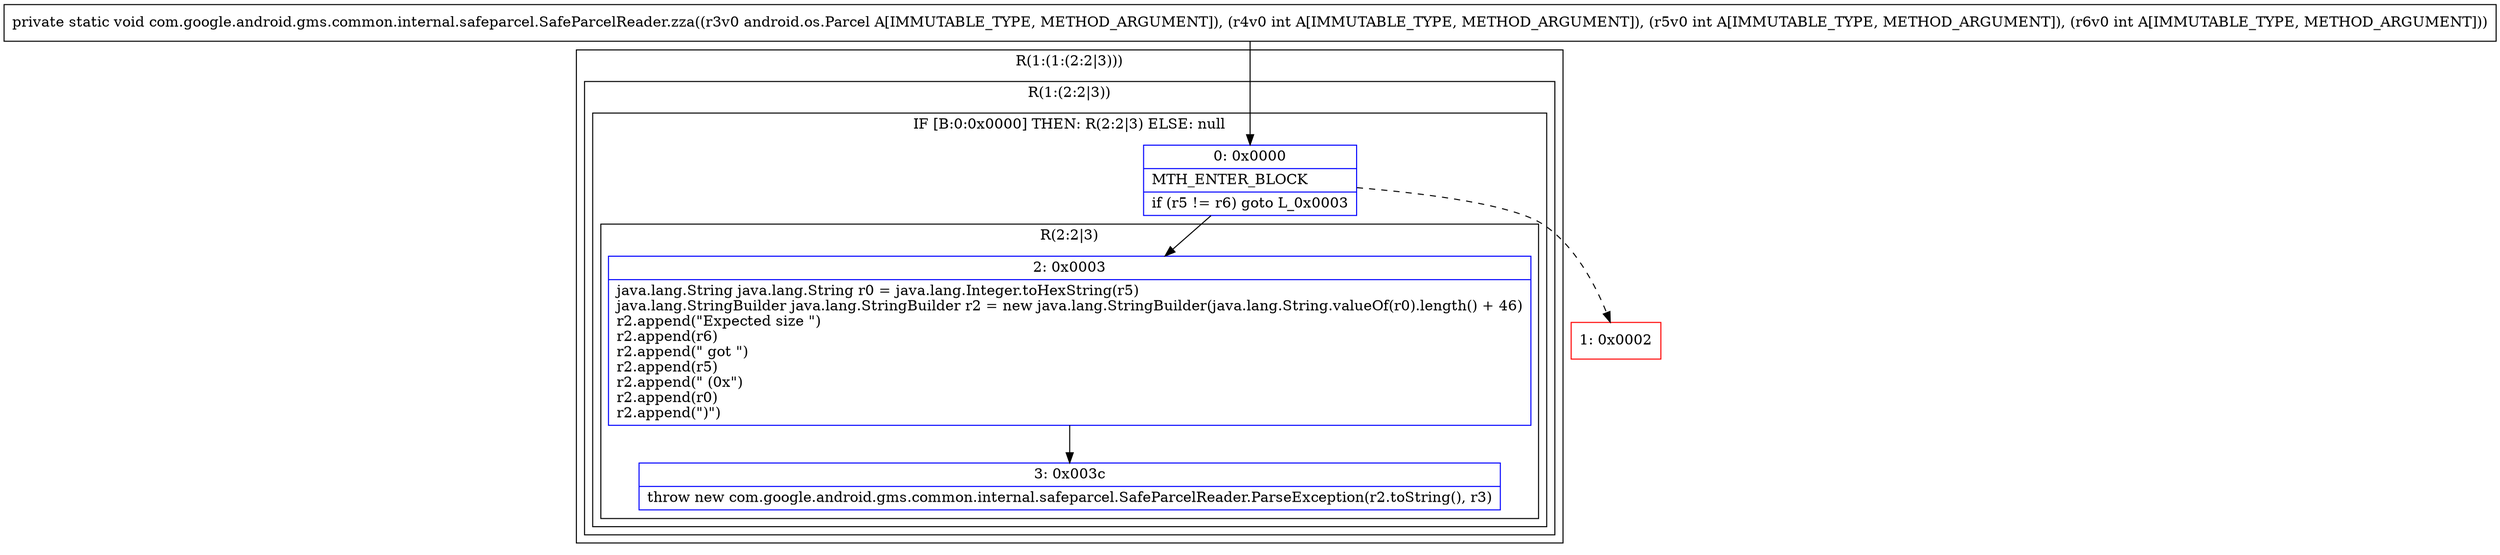 digraph "CFG forcom.google.android.gms.common.internal.safeparcel.SafeParcelReader.zza(Landroid\/os\/Parcel;III)V" {
subgraph cluster_Region_377334045 {
label = "R(1:(1:(2:2|3)))";
node [shape=record,color=blue];
subgraph cluster_Region_493391470 {
label = "R(1:(2:2|3))";
node [shape=record,color=blue];
subgraph cluster_IfRegion_119394682 {
label = "IF [B:0:0x0000] THEN: R(2:2|3) ELSE: null";
node [shape=record,color=blue];
Node_0 [shape=record,label="{0\:\ 0x0000|MTH_ENTER_BLOCK\l|if (r5 != r6) goto L_0x0003\l}"];
subgraph cluster_Region_852533935 {
label = "R(2:2|3)";
node [shape=record,color=blue];
Node_2 [shape=record,label="{2\:\ 0x0003|java.lang.String java.lang.String r0 = java.lang.Integer.toHexString(r5)\ljava.lang.StringBuilder java.lang.StringBuilder r2 = new java.lang.StringBuilder(java.lang.String.valueOf(r0).length() + 46)\lr2.append(\"Expected size \")\lr2.append(r6)\lr2.append(\" got \")\lr2.append(r5)\lr2.append(\" (0x\")\lr2.append(r0)\lr2.append(\")\")\l}"];
Node_3 [shape=record,label="{3\:\ 0x003c|throw new com.google.android.gms.common.internal.safeparcel.SafeParcelReader.ParseException(r2.toString(), r3)\l}"];
}
}
}
}
Node_1 [shape=record,color=red,label="{1\:\ 0x0002}"];
MethodNode[shape=record,label="{private static void com.google.android.gms.common.internal.safeparcel.SafeParcelReader.zza((r3v0 android.os.Parcel A[IMMUTABLE_TYPE, METHOD_ARGUMENT]), (r4v0 int A[IMMUTABLE_TYPE, METHOD_ARGUMENT]), (r5v0 int A[IMMUTABLE_TYPE, METHOD_ARGUMENT]), (r6v0 int A[IMMUTABLE_TYPE, METHOD_ARGUMENT])) }"];
MethodNode -> Node_0;
Node_0 -> Node_1[style=dashed];
Node_0 -> Node_2;
Node_2 -> Node_3;
}

